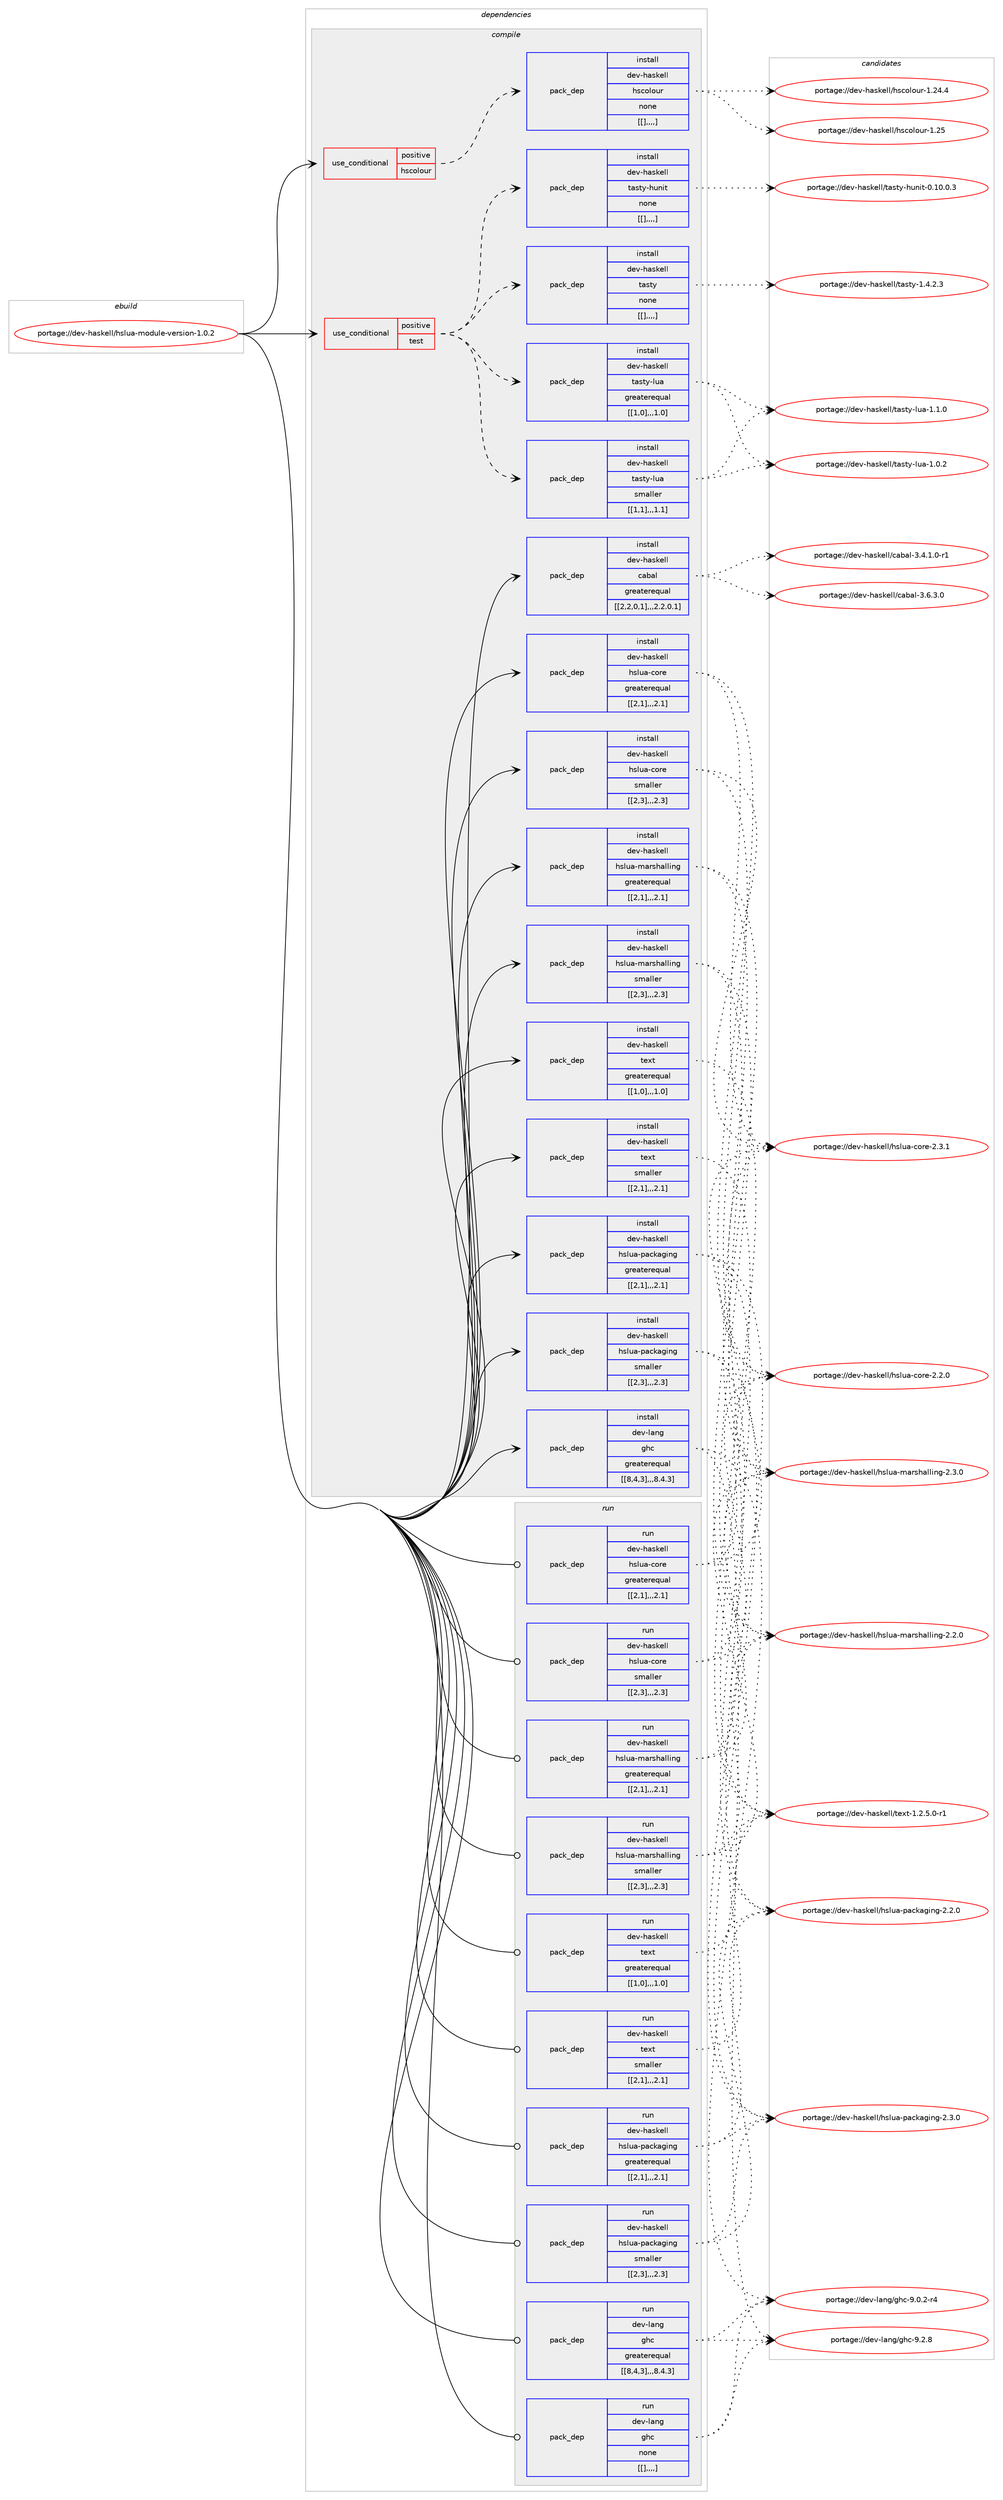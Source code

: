 digraph prolog {

# *************
# Graph options
# *************

newrank=true;
concentrate=true;
compound=true;
graph [rankdir=LR,fontname=Helvetica,fontsize=10,ranksep=1.5];#, ranksep=2.5, nodesep=0.2];
edge  [arrowhead=vee];
node  [fontname=Helvetica,fontsize=10];

# **********
# The ebuild
# **********

subgraph cluster_leftcol {
color=gray;
label=<<i>ebuild</i>>;
id [label="portage://dev-haskell/hslua-module-version-1.0.2", color=red, width=4, href="../dev-haskell/hslua-module-version-1.0.2.svg"];
}

# ****************
# The dependencies
# ****************

subgraph cluster_midcol {
color=gray;
label=<<i>dependencies</i>>;
subgraph cluster_compile {
fillcolor="#eeeeee";
style=filled;
label=<<i>compile</i>>;
subgraph cond21170 {
dependency82297 [label=<<TABLE BORDER="0" CELLBORDER="1" CELLSPACING="0" CELLPADDING="4"><TR><TD ROWSPAN="3" CELLPADDING="10">use_conditional</TD></TR><TR><TD>positive</TD></TR><TR><TD>hscolour</TD></TR></TABLE>>, shape=none, color=red];
subgraph pack60139 {
dependency82298 [label=<<TABLE BORDER="0" CELLBORDER="1" CELLSPACING="0" CELLPADDING="4" WIDTH="220"><TR><TD ROWSPAN="6" CELLPADDING="30">pack_dep</TD></TR><TR><TD WIDTH="110">install</TD></TR><TR><TD>dev-haskell</TD></TR><TR><TD>hscolour</TD></TR><TR><TD>none</TD></TR><TR><TD>[[],,,,]</TD></TR></TABLE>>, shape=none, color=blue];
}
dependency82297:e -> dependency82298:w [weight=20,style="dashed",arrowhead="vee"];
}
id:e -> dependency82297:w [weight=20,style="solid",arrowhead="vee"];
subgraph cond21171 {
dependency82299 [label=<<TABLE BORDER="0" CELLBORDER="1" CELLSPACING="0" CELLPADDING="4"><TR><TD ROWSPAN="3" CELLPADDING="10">use_conditional</TD></TR><TR><TD>positive</TD></TR><TR><TD>test</TD></TR></TABLE>>, shape=none, color=red];
subgraph pack60140 {
dependency82300 [label=<<TABLE BORDER="0" CELLBORDER="1" CELLSPACING="0" CELLPADDING="4" WIDTH="220"><TR><TD ROWSPAN="6" CELLPADDING="30">pack_dep</TD></TR><TR><TD WIDTH="110">install</TD></TR><TR><TD>dev-haskell</TD></TR><TR><TD>tasty</TD></TR><TR><TD>none</TD></TR><TR><TD>[[],,,,]</TD></TR></TABLE>>, shape=none, color=blue];
}
dependency82299:e -> dependency82300:w [weight=20,style="dashed",arrowhead="vee"];
subgraph pack60141 {
dependency82301 [label=<<TABLE BORDER="0" CELLBORDER="1" CELLSPACING="0" CELLPADDING="4" WIDTH="220"><TR><TD ROWSPAN="6" CELLPADDING="30">pack_dep</TD></TR><TR><TD WIDTH="110">install</TD></TR><TR><TD>dev-haskell</TD></TR><TR><TD>tasty-hunit</TD></TR><TR><TD>none</TD></TR><TR><TD>[[],,,,]</TD></TR></TABLE>>, shape=none, color=blue];
}
dependency82299:e -> dependency82301:w [weight=20,style="dashed",arrowhead="vee"];
subgraph pack60142 {
dependency82302 [label=<<TABLE BORDER="0" CELLBORDER="1" CELLSPACING="0" CELLPADDING="4" WIDTH="220"><TR><TD ROWSPAN="6" CELLPADDING="30">pack_dep</TD></TR><TR><TD WIDTH="110">install</TD></TR><TR><TD>dev-haskell</TD></TR><TR><TD>tasty-lua</TD></TR><TR><TD>greaterequal</TD></TR><TR><TD>[[1,0],,,1.0]</TD></TR></TABLE>>, shape=none, color=blue];
}
dependency82299:e -> dependency82302:w [weight=20,style="dashed",arrowhead="vee"];
subgraph pack60143 {
dependency82303 [label=<<TABLE BORDER="0" CELLBORDER="1" CELLSPACING="0" CELLPADDING="4" WIDTH="220"><TR><TD ROWSPAN="6" CELLPADDING="30">pack_dep</TD></TR><TR><TD WIDTH="110">install</TD></TR><TR><TD>dev-haskell</TD></TR><TR><TD>tasty-lua</TD></TR><TR><TD>smaller</TD></TR><TR><TD>[[1,1],,,1.1]</TD></TR></TABLE>>, shape=none, color=blue];
}
dependency82299:e -> dependency82303:w [weight=20,style="dashed",arrowhead="vee"];
}
id:e -> dependency82299:w [weight=20,style="solid",arrowhead="vee"];
subgraph pack60144 {
dependency82304 [label=<<TABLE BORDER="0" CELLBORDER="1" CELLSPACING="0" CELLPADDING="4" WIDTH="220"><TR><TD ROWSPAN="6" CELLPADDING="30">pack_dep</TD></TR><TR><TD WIDTH="110">install</TD></TR><TR><TD>dev-haskell</TD></TR><TR><TD>cabal</TD></TR><TR><TD>greaterequal</TD></TR><TR><TD>[[2,2,0,1],,,2.2.0.1]</TD></TR></TABLE>>, shape=none, color=blue];
}
id:e -> dependency82304:w [weight=20,style="solid",arrowhead="vee"];
subgraph pack60145 {
dependency82305 [label=<<TABLE BORDER="0" CELLBORDER="1" CELLSPACING="0" CELLPADDING="4" WIDTH="220"><TR><TD ROWSPAN="6" CELLPADDING="30">pack_dep</TD></TR><TR><TD WIDTH="110">install</TD></TR><TR><TD>dev-haskell</TD></TR><TR><TD>hslua-core</TD></TR><TR><TD>greaterequal</TD></TR><TR><TD>[[2,1],,,2.1]</TD></TR></TABLE>>, shape=none, color=blue];
}
id:e -> dependency82305:w [weight=20,style="solid",arrowhead="vee"];
subgraph pack60146 {
dependency82306 [label=<<TABLE BORDER="0" CELLBORDER="1" CELLSPACING="0" CELLPADDING="4" WIDTH="220"><TR><TD ROWSPAN="6" CELLPADDING="30">pack_dep</TD></TR><TR><TD WIDTH="110">install</TD></TR><TR><TD>dev-haskell</TD></TR><TR><TD>hslua-core</TD></TR><TR><TD>smaller</TD></TR><TR><TD>[[2,3],,,2.3]</TD></TR></TABLE>>, shape=none, color=blue];
}
id:e -> dependency82306:w [weight=20,style="solid",arrowhead="vee"];
subgraph pack60147 {
dependency82307 [label=<<TABLE BORDER="0" CELLBORDER="1" CELLSPACING="0" CELLPADDING="4" WIDTH="220"><TR><TD ROWSPAN="6" CELLPADDING="30">pack_dep</TD></TR><TR><TD WIDTH="110">install</TD></TR><TR><TD>dev-haskell</TD></TR><TR><TD>hslua-marshalling</TD></TR><TR><TD>greaterequal</TD></TR><TR><TD>[[2,1],,,2.1]</TD></TR></TABLE>>, shape=none, color=blue];
}
id:e -> dependency82307:w [weight=20,style="solid",arrowhead="vee"];
subgraph pack60148 {
dependency82308 [label=<<TABLE BORDER="0" CELLBORDER="1" CELLSPACING="0" CELLPADDING="4" WIDTH="220"><TR><TD ROWSPAN="6" CELLPADDING="30">pack_dep</TD></TR><TR><TD WIDTH="110">install</TD></TR><TR><TD>dev-haskell</TD></TR><TR><TD>hslua-marshalling</TD></TR><TR><TD>smaller</TD></TR><TR><TD>[[2,3],,,2.3]</TD></TR></TABLE>>, shape=none, color=blue];
}
id:e -> dependency82308:w [weight=20,style="solid",arrowhead="vee"];
subgraph pack60149 {
dependency82309 [label=<<TABLE BORDER="0" CELLBORDER="1" CELLSPACING="0" CELLPADDING="4" WIDTH="220"><TR><TD ROWSPAN="6" CELLPADDING="30">pack_dep</TD></TR><TR><TD WIDTH="110">install</TD></TR><TR><TD>dev-haskell</TD></TR><TR><TD>hslua-packaging</TD></TR><TR><TD>greaterequal</TD></TR><TR><TD>[[2,1],,,2.1]</TD></TR></TABLE>>, shape=none, color=blue];
}
id:e -> dependency82309:w [weight=20,style="solid",arrowhead="vee"];
subgraph pack60150 {
dependency82310 [label=<<TABLE BORDER="0" CELLBORDER="1" CELLSPACING="0" CELLPADDING="4" WIDTH="220"><TR><TD ROWSPAN="6" CELLPADDING="30">pack_dep</TD></TR><TR><TD WIDTH="110">install</TD></TR><TR><TD>dev-haskell</TD></TR><TR><TD>hslua-packaging</TD></TR><TR><TD>smaller</TD></TR><TR><TD>[[2,3],,,2.3]</TD></TR></TABLE>>, shape=none, color=blue];
}
id:e -> dependency82310:w [weight=20,style="solid",arrowhead="vee"];
subgraph pack60151 {
dependency82311 [label=<<TABLE BORDER="0" CELLBORDER="1" CELLSPACING="0" CELLPADDING="4" WIDTH="220"><TR><TD ROWSPAN="6" CELLPADDING="30">pack_dep</TD></TR><TR><TD WIDTH="110">install</TD></TR><TR><TD>dev-haskell</TD></TR><TR><TD>text</TD></TR><TR><TD>greaterequal</TD></TR><TR><TD>[[1,0],,,1.0]</TD></TR></TABLE>>, shape=none, color=blue];
}
id:e -> dependency82311:w [weight=20,style="solid",arrowhead="vee"];
subgraph pack60152 {
dependency82312 [label=<<TABLE BORDER="0" CELLBORDER="1" CELLSPACING="0" CELLPADDING="4" WIDTH="220"><TR><TD ROWSPAN="6" CELLPADDING="30">pack_dep</TD></TR><TR><TD WIDTH="110">install</TD></TR><TR><TD>dev-haskell</TD></TR><TR><TD>text</TD></TR><TR><TD>smaller</TD></TR><TR><TD>[[2,1],,,2.1]</TD></TR></TABLE>>, shape=none, color=blue];
}
id:e -> dependency82312:w [weight=20,style="solid",arrowhead="vee"];
subgraph pack60153 {
dependency82313 [label=<<TABLE BORDER="0" CELLBORDER="1" CELLSPACING="0" CELLPADDING="4" WIDTH="220"><TR><TD ROWSPAN="6" CELLPADDING="30">pack_dep</TD></TR><TR><TD WIDTH="110">install</TD></TR><TR><TD>dev-lang</TD></TR><TR><TD>ghc</TD></TR><TR><TD>greaterequal</TD></TR><TR><TD>[[8,4,3],,,8.4.3]</TD></TR></TABLE>>, shape=none, color=blue];
}
id:e -> dependency82313:w [weight=20,style="solid",arrowhead="vee"];
}
subgraph cluster_compileandrun {
fillcolor="#eeeeee";
style=filled;
label=<<i>compile and run</i>>;
}
subgraph cluster_run {
fillcolor="#eeeeee";
style=filled;
label=<<i>run</i>>;
subgraph pack60154 {
dependency82314 [label=<<TABLE BORDER="0" CELLBORDER="1" CELLSPACING="0" CELLPADDING="4" WIDTH="220"><TR><TD ROWSPAN="6" CELLPADDING="30">pack_dep</TD></TR><TR><TD WIDTH="110">run</TD></TR><TR><TD>dev-haskell</TD></TR><TR><TD>hslua-core</TD></TR><TR><TD>greaterequal</TD></TR><TR><TD>[[2,1],,,2.1]</TD></TR></TABLE>>, shape=none, color=blue];
}
id:e -> dependency82314:w [weight=20,style="solid",arrowhead="odot"];
subgraph pack60155 {
dependency82315 [label=<<TABLE BORDER="0" CELLBORDER="1" CELLSPACING="0" CELLPADDING="4" WIDTH="220"><TR><TD ROWSPAN="6" CELLPADDING="30">pack_dep</TD></TR><TR><TD WIDTH="110">run</TD></TR><TR><TD>dev-haskell</TD></TR><TR><TD>hslua-core</TD></TR><TR><TD>smaller</TD></TR><TR><TD>[[2,3],,,2.3]</TD></TR></TABLE>>, shape=none, color=blue];
}
id:e -> dependency82315:w [weight=20,style="solid",arrowhead="odot"];
subgraph pack60156 {
dependency82316 [label=<<TABLE BORDER="0" CELLBORDER="1" CELLSPACING="0" CELLPADDING="4" WIDTH="220"><TR><TD ROWSPAN="6" CELLPADDING="30">pack_dep</TD></TR><TR><TD WIDTH="110">run</TD></TR><TR><TD>dev-haskell</TD></TR><TR><TD>hslua-marshalling</TD></TR><TR><TD>greaterequal</TD></TR><TR><TD>[[2,1],,,2.1]</TD></TR></TABLE>>, shape=none, color=blue];
}
id:e -> dependency82316:w [weight=20,style="solid",arrowhead="odot"];
subgraph pack60157 {
dependency82317 [label=<<TABLE BORDER="0" CELLBORDER="1" CELLSPACING="0" CELLPADDING="4" WIDTH="220"><TR><TD ROWSPAN="6" CELLPADDING="30">pack_dep</TD></TR><TR><TD WIDTH="110">run</TD></TR><TR><TD>dev-haskell</TD></TR><TR><TD>hslua-marshalling</TD></TR><TR><TD>smaller</TD></TR><TR><TD>[[2,3],,,2.3]</TD></TR></TABLE>>, shape=none, color=blue];
}
id:e -> dependency82317:w [weight=20,style="solid",arrowhead="odot"];
subgraph pack60158 {
dependency82318 [label=<<TABLE BORDER="0" CELLBORDER="1" CELLSPACING="0" CELLPADDING="4" WIDTH="220"><TR><TD ROWSPAN="6" CELLPADDING="30">pack_dep</TD></TR><TR><TD WIDTH="110">run</TD></TR><TR><TD>dev-haskell</TD></TR><TR><TD>hslua-packaging</TD></TR><TR><TD>greaterequal</TD></TR><TR><TD>[[2,1],,,2.1]</TD></TR></TABLE>>, shape=none, color=blue];
}
id:e -> dependency82318:w [weight=20,style="solid",arrowhead="odot"];
subgraph pack60159 {
dependency82319 [label=<<TABLE BORDER="0" CELLBORDER="1" CELLSPACING="0" CELLPADDING="4" WIDTH="220"><TR><TD ROWSPAN="6" CELLPADDING="30">pack_dep</TD></TR><TR><TD WIDTH="110">run</TD></TR><TR><TD>dev-haskell</TD></TR><TR><TD>hslua-packaging</TD></TR><TR><TD>smaller</TD></TR><TR><TD>[[2,3],,,2.3]</TD></TR></TABLE>>, shape=none, color=blue];
}
id:e -> dependency82319:w [weight=20,style="solid",arrowhead="odot"];
subgraph pack60160 {
dependency82320 [label=<<TABLE BORDER="0" CELLBORDER="1" CELLSPACING="0" CELLPADDING="4" WIDTH="220"><TR><TD ROWSPAN="6" CELLPADDING="30">pack_dep</TD></TR><TR><TD WIDTH="110">run</TD></TR><TR><TD>dev-haskell</TD></TR><TR><TD>text</TD></TR><TR><TD>greaterequal</TD></TR><TR><TD>[[1,0],,,1.0]</TD></TR></TABLE>>, shape=none, color=blue];
}
id:e -> dependency82320:w [weight=20,style="solid",arrowhead="odot"];
subgraph pack60161 {
dependency82321 [label=<<TABLE BORDER="0" CELLBORDER="1" CELLSPACING="0" CELLPADDING="4" WIDTH="220"><TR><TD ROWSPAN="6" CELLPADDING="30">pack_dep</TD></TR><TR><TD WIDTH="110">run</TD></TR><TR><TD>dev-haskell</TD></TR><TR><TD>text</TD></TR><TR><TD>smaller</TD></TR><TR><TD>[[2,1],,,2.1]</TD></TR></TABLE>>, shape=none, color=blue];
}
id:e -> dependency82321:w [weight=20,style="solid",arrowhead="odot"];
subgraph pack60162 {
dependency82322 [label=<<TABLE BORDER="0" CELLBORDER="1" CELLSPACING="0" CELLPADDING="4" WIDTH="220"><TR><TD ROWSPAN="6" CELLPADDING="30">pack_dep</TD></TR><TR><TD WIDTH="110">run</TD></TR><TR><TD>dev-lang</TD></TR><TR><TD>ghc</TD></TR><TR><TD>greaterequal</TD></TR><TR><TD>[[8,4,3],,,8.4.3]</TD></TR></TABLE>>, shape=none, color=blue];
}
id:e -> dependency82322:w [weight=20,style="solid",arrowhead="odot"];
subgraph pack60163 {
dependency82323 [label=<<TABLE BORDER="0" CELLBORDER="1" CELLSPACING="0" CELLPADDING="4" WIDTH="220"><TR><TD ROWSPAN="6" CELLPADDING="30">pack_dep</TD></TR><TR><TD WIDTH="110">run</TD></TR><TR><TD>dev-lang</TD></TR><TR><TD>ghc</TD></TR><TR><TD>none</TD></TR><TR><TD>[[],,,,]</TD></TR></TABLE>>, shape=none, color=blue];
}
id:e -> dependency82323:w [weight=20,style="solid",arrowhead="odot"];
}
}

# **************
# The candidates
# **************

subgraph cluster_choices {
rank=same;
color=gray;
label=<<i>candidates</i>>;

subgraph choice60139 {
color=black;
nodesep=1;
choice100101118451049711510710110810847104115991111081111171144549465053 [label="portage://dev-haskell/hscolour-1.25", color=red, width=4,href="../dev-haskell/hscolour-1.25.svg"];
choice1001011184510497115107101108108471041159911110811111711445494650524652 [label="portage://dev-haskell/hscolour-1.24.4", color=red, width=4,href="../dev-haskell/hscolour-1.24.4.svg"];
dependency82298:e -> choice100101118451049711510710110810847104115991111081111171144549465053:w [style=dotted,weight="100"];
dependency82298:e -> choice1001011184510497115107101108108471041159911110811111711445494650524652:w [style=dotted,weight="100"];
}
subgraph choice60140 {
color=black;
nodesep=1;
choice100101118451049711510710110810847116971151161214549465246504651 [label="portage://dev-haskell/tasty-1.4.2.3", color=red, width=4,href="../dev-haskell/tasty-1.4.2.3.svg"];
dependency82300:e -> choice100101118451049711510710110810847116971151161214549465246504651:w [style=dotted,weight="100"];
}
subgraph choice60141 {
color=black;
nodesep=1;
choice1001011184510497115107101108108471169711511612145104117110105116454846494846484651 [label="portage://dev-haskell/tasty-hunit-0.10.0.3", color=red, width=4,href="../dev-haskell/tasty-hunit-0.10.0.3.svg"];
dependency82301:e -> choice1001011184510497115107101108108471169711511612145104117110105116454846494846484651:w [style=dotted,weight="100"];
}
subgraph choice60142 {
color=black;
nodesep=1;
choice100101118451049711510710110810847116971151161214510811797454946494648 [label="portage://dev-haskell/tasty-lua-1.1.0", color=red, width=4,href="../dev-haskell/tasty-lua-1.1.0.svg"];
choice100101118451049711510710110810847116971151161214510811797454946484650 [label="portage://dev-haskell/tasty-lua-1.0.2", color=red, width=4,href="../dev-haskell/tasty-lua-1.0.2.svg"];
dependency82302:e -> choice100101118451049711510710110810847116971151161214510811797454946494648:w [style=dotted,weight="100"];
dependency82302:e -> choice100101118451049711510710110810847116971151161214510811797454946484650:w [style=dotted,weight="100"];
}
subgraph choice60143 {
color=black;
nodesep=1;
choice100101118451049711510710110810847116971151161214510811797454946494648 [label="portage://dev-haskell/tasty-lua-1.1.0", color=red, width=4,href="../dev-haskell/tasty-lua-1.1.0.svg"];
choice100101118451049711510710110810847116971151161214510811797454946484650 [label="portage://dev-haskell/tasty-lua-1.0.2", color=red, width=4,href="../dev-haskell/tasty-lua-1.0.2.svg"];
dependency82303:e -> choice100101118451049711510710110810847116971151161214510811797454946494648:w [style=dotted,weight="100"];
dependency82303:e -> choice100101118451049711510710110810847116971151161214510811797454946484650:w [style=dotted,weight="100"];
}
subgraph choice60144 {
color=black;
nodesep=1;
choice100101118451049711510710110810847999798971084551465446514648 [label="portage://dev-haskell/cabal-3.6.3.0", color=red, width=4,href="../dev-haskell/cabal-3.6.3.0.svg"];
choice1001011184510497115107101108108479997989710845514652464946484511449 [label="portage://dev-haskell/cabal-3.4.1.0-r1", color=red, width=4,href="../dev-haskell/cabal-3.4.1.0-r1.svg"];
dependency82304:e -> choice100101118451049711510710110810847999798971084551465446514648:w [style=dotted,weight="100"];
dependency82304:e -> choice1001011184510497115107101108108479997989710845514652464946484511449:w [style=dotted,weight="100"];
}
subgraph choice60145 {
color=black;
nodesep=1;
choice100101118451049711510710110810847104115108117974599111114101455046514649 [label="portage://dev-haskell/hslua-core-2.3.1", color=red, width=4,href="../dev-haskell/hslua-core-2.3.1.svg"];
choice100101118451049711510710110810847104115108117974599111114101455046504648 [label="portage://dev-haskell/hslua-core-2.2.0", color=red, width=4,href="../dev-haskell/hslua-core-2.2.0.svg"];
dependency82305:e -> choice100101118451049711510710110810847104115108117974599111114101455046514649:w [style=dotted,weight="100"];
dependency82305:e -> choice100101118451049711510710110810847104115108117974599111114101455046504648:w [style=dotted,weight="100"];
}
subgraph choice60146 {
color=black;
nodesep=1;
choice100101118451049711510710110810847104115108117974599111114101455046514649 [label="portage://dev-haskell/hslua-core-2.3.1", color=red, width=4,href="../dev-haskell/hslua-core-2.3.1.svg"];
choice100101118451049711510710110810847104115108117974599111114101455046504648 [label="portage://dev-haskell/hslua-core-2.2.0", color=red, width=4,href="../dev-haskell/hslua-core-2.2.0.svg"];
dependency82306:e -> choice100101118451049711510710110810847104115108117974599111114101455046514649:w [style=dotted,weight="100"];
dependency82306:e -> choice100101118451049711510710110810847104115108117974599111114101455046504648:w [style=dotted,weight="100"];
}
subgraph choice60147 {
color=black;
nodesep=1;
choice10010111845104971151071011081084710411510811797451099711411510497108108105110103455046514648 [label="portage://dev-haskell/hslua-marshalling-2.3.0", color=red, width=4,href="../dev-haskell/hslua-marshalling-2.3.0.svg"];
choice10010111845104971151071011081084710411510811797451099711411510497108108105110103455046504648 [label="portage://dev-haskell/hslua-marshalling-2.2.0", color=red, width=4,href="../dev-haskell/hslua-marshalling-2.2.0.svg"];
dependency82307:e -> choice10010111845104971151071011081084710411510811797451099711411510497108108105110103455046514648:w [style=dotted,weight="100"];
dependency82307:e -> choice10010111845104971151071011081084710411510811797451099711411510497108108105110103455046504648:w [style=dotted,weight="100"];
}
subgraph choice60148 {
color=black;
nodesep=1;
choice10010111845104971151071011081084710411510811797451099711411510497108108105110103455046514648 [label="portage://dev-haskell/hslua-marshalling-2.3.0", color=red, width=4,href="../dev-haskell/hslua-marshalling-2.3.0.svg"];
choice10010111845104971151071011081084710411510811797451099711411510497108108105110103455046504648 [label="portage://dev-haskell/hslua-marshalling-2.2.0", color=red, width=4,href="../dev-haskell/hslua-marshalling-2.2.0.svg"];
dependency82308:e -> choice10010111845104971151071011081084710411510811797451099711411510497108108105110103455046514648:w [style=dotted,weight="100"];
dependency82308:e -> choice10010111845104971151071011081084710411510811797451099711411510497108108105110103455046504648:w [style=dotted,weight="100"];
}
subgraph choice60149 {
color=black;
nodesep=1;
choice1001011184510497115107101108108471041151081179745112979910797103105110103455046514648 [label="portage://dev-haskell/hslua-packaging-2.3.0", color=red, width=4,href="../dev-haskell/hslua-packaging-2.3.0.svg"];
choice1001011184510497115107101108108471041151081179745112979910797103105110103455046504648 [label="portage://dev-haskell/hslua-packaging-2.2.0", color=red, width=4,href="../dev-haskell/hslua-packaging-2.2.0.svg"];
dependency82309:e -> choice1001011184510497115107101108108471041151081179745112979910797103105110103455046514648:w [style=dotted,weight="100"];
dependency82309:e -> choice1001011184510497115107101108108471041151081179745112979910797103105110103455046504648:w [style=dotted,weight="100"];
}
subgraph choice60150 {
color=black;
nodesep=1;
choice1001011184510497115107101108108471041151081179745112979910797103105110103455046514648 [label="portage://dev-haskell/hslua-packaging-2.3.0", color=red, width=4,href="../dev-haskell/hslua-packaging-2.3.0.svg"];
choice1001011184510497115107101108108471041151081179745112979910797103105110103455046504648 [label="portage://dev-haskell/hslua-packaging-2.2.0", color=red, width=4,href="../dev-haskell/hslua-packaging-2.2.0.svg"];
dependency82310:e -> choice1001011184510497115107101108108471041151081179745112979910797103105110103455046514648:w [style=dotted,weight="100"];
dependency82310:e -> choice1001011184510497115107101108108471041151081179745112979910797103105110103455046504648:w [style=dotted,weight="100"];
}
subgraph choice60151 {
color=black;
nodesep=1;
choice10010111845104971151071011081084711610112011645494650465346484511449 [label="portage://dev-haskell/text-1.2.5.0-r1", color=red, width=4,href="../dev-haskell/text-1.2.5.0-r1.svg"];
dependency82311:e -> choice10010111845104971151071011081084711610112011645494650465346484511449:w [style=dotted,weight="100"];
}
subgraph choice60152 {
color=black;
nodesep=1;
choice10010111845104971151071011081084711610112011645494650465346484511449 [label="portage://dev-haskell/text-1.2.5.0-r1", color=red, width=4,href="../dev-haskell/text-1.2.5.0-r1.svg"];
dependency82312:e -> choice10010111845104971151071011081084711610112011645494650465346484511449:w [style=dotted,weight="100"];
}
subgraph choice60153 {
color=black;
nodesep=1;
choice10010111845108971101034710310499455746504656 [label="portage://dev-lang/ghc-9.2.8", color=red, width=4,href="../dev-lang/ghc-9.2.8.svg"];
choice100101118451089711010347103104994557464846504511452 [label="portage://dev-lang/ghc-9.0.2-r4", color=red, width=4,href="../dev-lang/ghc-9.0.2-r4.svg"];
dependency82313:e -> choice10010111845108971101034710310499455746504656:w [style=dotted,weight="100"];
dependency82313:e -> choice100101118451089711010347103104994557464846504511452:w [style=dotted,weight="100"];
}
subgraph choice60154 {
color=black;
nodesep=1;
choice100101118451049711510710110810847104115108117974599111114101455046514649 [label="portage://dev-haskell/hslua-core-2.3.1", color=red, width=4,href="../dev-haskell/hslua-core-2.3.1.svg"];
choice100101118451049711510710110810847104115108117974599111114101455046504648 [label="portage://dev-haskell/hslua-core-2.2.0", color=red, width=4,href="../dev-haskell/hslua-core-2.2.0.svg"];
dependency82314:e -> choice100101118451049711510710110810847104115108117974599111114101455046514649:w [style=dotted,weight="100"];
dependency82314:e -> choice100101118451049711510710110810847104115108117974599111114101455046504648:w [style=dotted,weight="100"];
}
subgraph choice60155 {
color=black;
nodesep=1;
choice100101118451049711510710110810847104115108117974599111114101455046514649 [label="portage://dev-haskell/hslua-core-2.3.1", color=red, width=4,href="../dev-haskell/hslua-core-2.3.1.svg"];
choice100101118451049711510710110810847104115108117974599111114101455046504648 [label="portage://dev-haskell/hslua-core-2.2.0", color=red, width=4,href="../dev-haskell/hslua-core-2.2.0.svg"];
dependency82315:e -> choice100101118451049711510710110810847104115108117974599111114101455046514649:w [style=dotted,weight="100"];
dependency82315:e -> choice100101118451049711510710110810847104115108117974599111114101455046504648:w [style=dotted,weight="100"];
}
subgraph choice60156 {
color=black;
nodesep=1;
choice10010111845104971151071011081084710411510811797451099711411510497108108105110103455046514648 [label="portage://dev-haskell/hslua-marshalling-2.3.0", color=red, width=4,href="../dev-haskell/hslua-marshalling-2.3.0.svg"];
choice10010111845104971151071011081084710411510811797451099711411510497108108105110103455046504648 [label="portage://dev-haskell/hslua-marshalling-2.2.0", color=red, width=4,href="../dev-haskell/hslua-marshalling-2.2.0.svg"];
dependency82316:e -> choice10010111845104971151071011081084710411510811797451099711411510497108108105110103455046514648:w [style=dotted,weight="100"];
dependency82316:e -> choice10010111845104971151071011081084710411510811797451099711411510497108108105110103455046504648:w [style=dotted,weight="100"];
}
subgraph choice60157 {
color=black;
nodesep=1;
choice10010111845104971151071011081084710411510811797451099711411510497108108105110103455046514648 [label="portage://dev-haskell/hslua-marshalling-2.3.0", color=red, width=4,href="../dev-haskell/hslua-marshalling-2.3.0.svg"];
choice10010111845104971151071011081084710411510811797451099711411510497108108105110103455046504648 [label="portage://dev-haskell/hslua-marshalling-2.2.0", color=red, width=4,href="../dev-haskell/hslua-marshalling-2.2.0.svg"];
dependency82317:e -> choice10010111845104971151071011081084710411510811797451099711411510497108108105110103455046514648:w [style=dotted,weight="100"];
dependency82317:e -> choice10010111845104971151071011081084710411510811797451099711411510497108108105110103455046504648:w [style=dotted,weight="100"];
}
subgraph choice60158 {
color=black;
nodesep=1;
choice1001011184510497115107101108108471041151081179745112979910797103105110103455046514648 [label="portage://dev-haskell/hslua-packaging-2.3.0", color=red, width=4,href="../dev-haskell/hslua-packaging-2.3.0.svg"];
choice1001011184510497115107101108108471041151081179745112979910797103105110103455046504648 [label="portage://dev-haskell/hslua-packaging-2.2.0", color=red, width=4,href="../dev-haskell/hslua-packaging-2.2.0.svg"];
dependency82318:e -> choice1001011184510497115107101108108471041151081179745112979910797103105110103455046514648:w [style=dotted,weight="100"];
dependency82318:e -> choice1001011184510497115107101108108471041151081179745112979910797103105110103455046504648:w [style=dotted,weight="100"];
}
subgraph choice60159 {
color=black;
nodesep=1;
choice1001011184510497115107101108108471041151081179745112979910797103105110103455046514648 [label="portage://dev-haskell/hslua-packaging-2.3.0", color=red, width=4,href="../dev-haskell/hslua-packaging-2.3.0.svg"];
choice1001011184510497115107101108108471041151081179745112979910797103105110103455046504648 [label="portage://dev-haskell/hslua-packaging-2.2.0", color=red, width=4,href="../dev-haskell/hslua-packaging-2.2.0.svg"];
dependency82319:e -> choice1001011184510497115107101108108471041151081179745112979910797103105110103455046514648:w [style=dotted,weight="100"];
dependency82319:e -> choice1001011184510497115107101108108471041151081179745112979910797103105110103455046504648:w [style=dotted,weight="100"];
}
subgraph choice60160 {
color=black;
nodesep=1;
choice10010111845104971151071011081084711610112011645494650465346484511449 [label="portage://dev-haskell/text-1.2.5.0-r1", color=red, width=4,href="../dev-haskell/text-1.2.5.0-r1.svg"];
dependency82320:e -> choice10010111845104971151071011081084711610112011645494650465346484511449:w [style=dotted,weight="100"];
}
subgraph choice60161 {
color=black;
nodesep=1;
choice10010111845104971151071011081084711610112011645494650465346484511449 [label="portage://dev-haskell/text-1.2.5.0-r1", color=red, width=4,href="../dev-haskell/text-1.2.5.0-r1.svg"];
dependency82321:e -> choice10010111845104971151071011081084711610112011645494650465346484511449:w [style=dotted,weight="100"];
}
subgraph choice60162 {
color=black;
nodesep=1;
choice10010111845108971101034710310499455746504656 [label="portage://dev-lang/ghc-9.2.8", color=red, width=4,href="../dev-lang/ghc-9.2.8.svg"];
choice100101118451089711010347103104994557464846504511452 [label="portage://dev-lang/ghc-9.0.2-r4", color=red, width=4,href="../dev-lang/ghc-9.0.2-r4.svg"];
dependency82322:e -> choice10010111845108971101034710310499455746504656:w [style=dotted,weight="100"];
dependency82322:e -> choice100101118451089711010347103104994557464846504511452:w [style=dotted,weight="100"];
}
subgraph choice60163 {
color=black;
nodesep=1;
choice10010111845108971101034710310499455746504656 [label="portage://dev-lang/ghc-9.2.8", color=red, width=4,href="../dev-lang/ghc-9.2.8.svg"];
choice100101118451089711010347103104994557464846504511452 [label="portage://dev-lang/ghc-9.0.2-r4", color=red, width=4,href="../dev-lang/ghc-9.0.2-r4.svg"];
dependency82323:e -> choice10010111845108971101034710310499455746504656:w [style=dotted,weight="100"];
dependency82323:e -> choice100101118451089711010347103104994557464846504511452:w [style=dotted,weight="100"];
}
}

}
